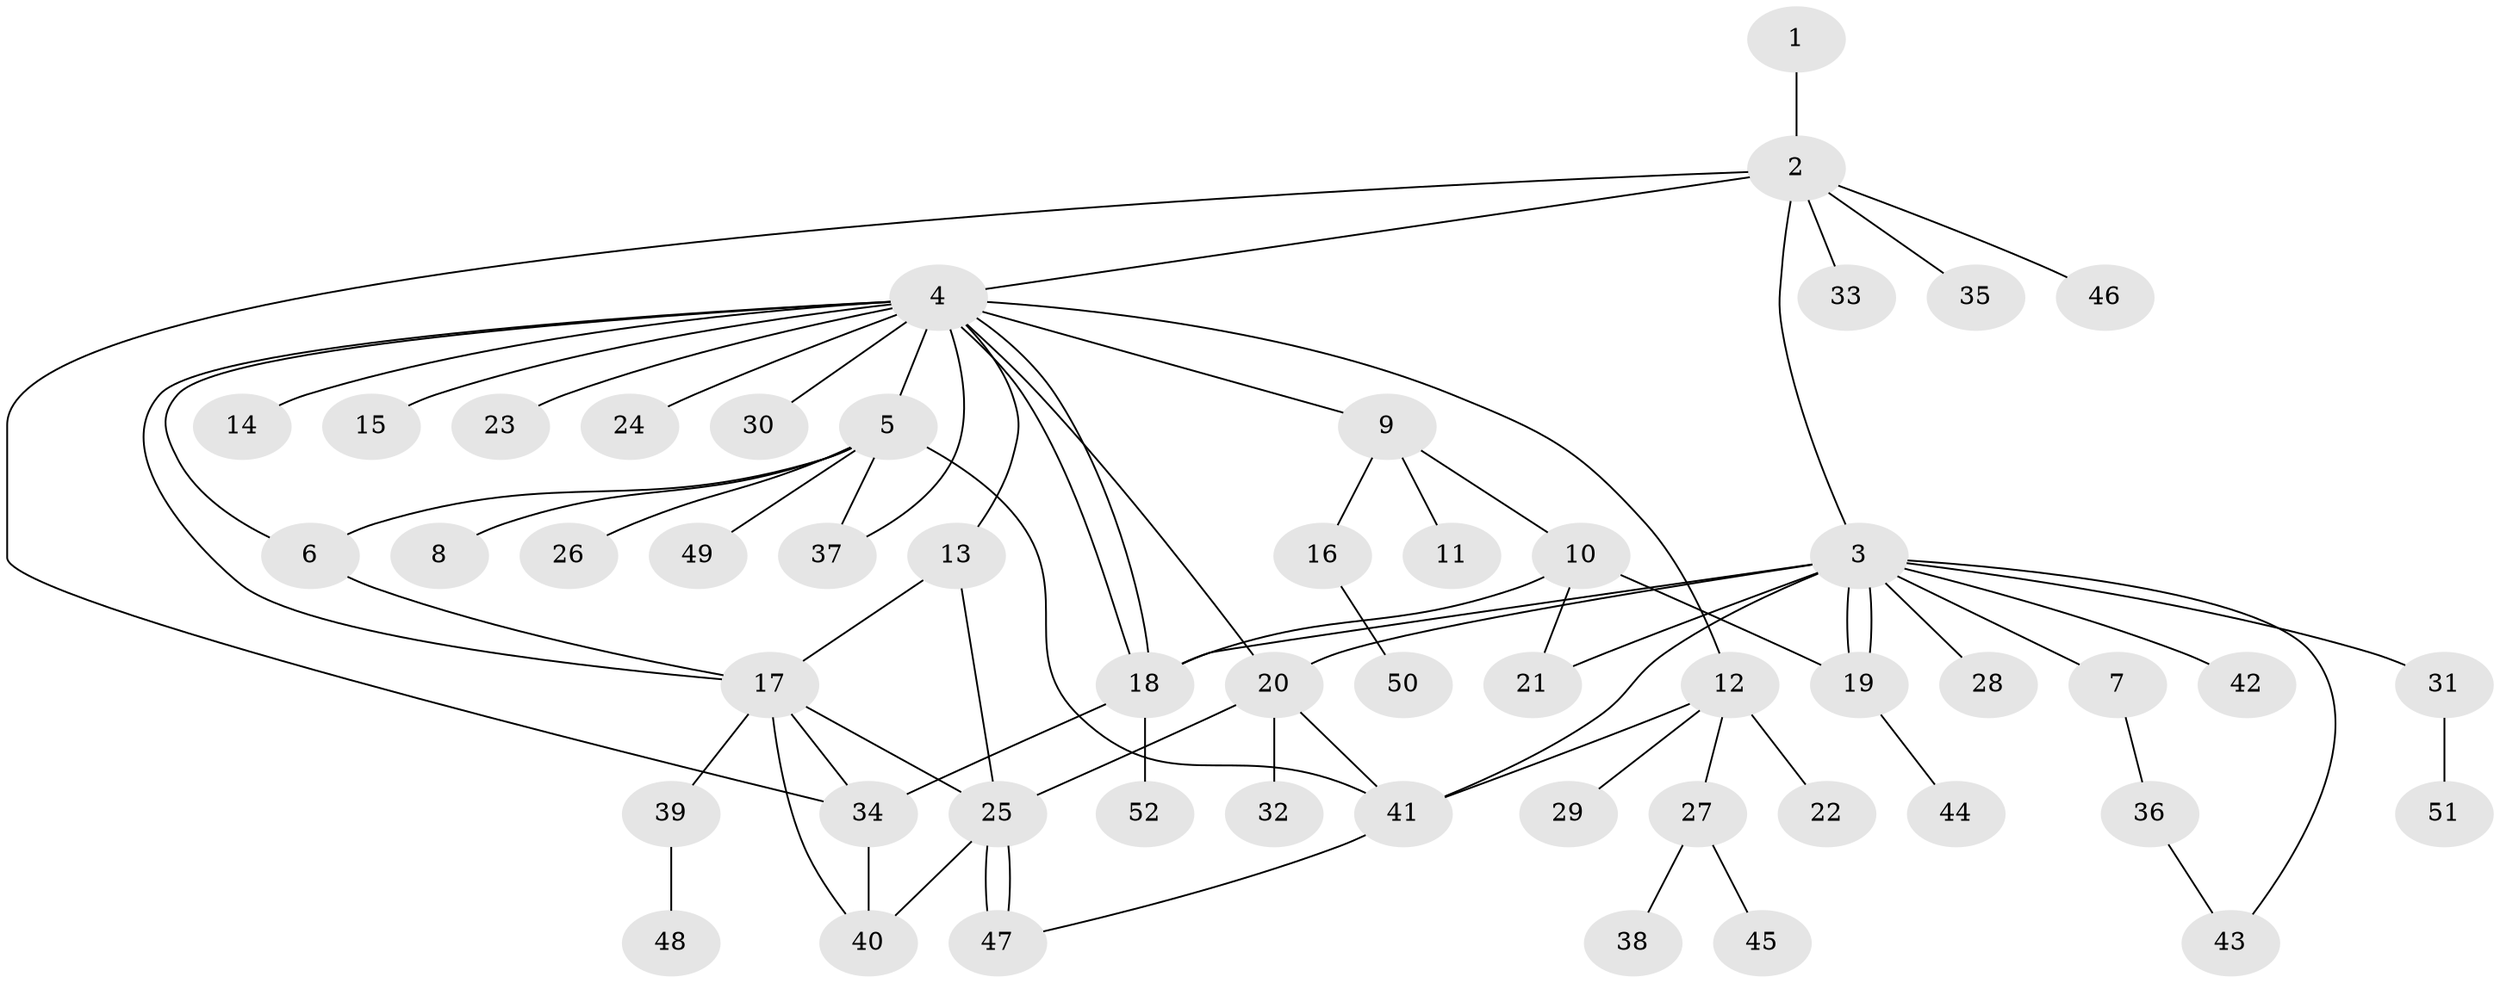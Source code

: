 // Generated by graph-tools (version 1.1) at 2025/01/03/09/25 03:01:48]
// undirected, 52 vertices, 74 edges
graph export_dot {
graph [start="1"]
  node [color=gray90,style=filled];
  1;
  2;
  3;
  4;
  5;
  6;
  7;
  8;
  9;
  10;
  11;
  12;
  13;
  14;
  15;
  16;
  17;
  18;
  19;
  20;
  21;
  22;
  23;
  24;
  25;
  26;
  27;
  28;
  29;
  30;
  31;
  32;
  33;
  34;
  35;
  36;
  37;
  38;
  39;
  40;
  41;
  42;
  43;
  44;
  45;
  46;
  47;
  48;
  49;
  50;
  51;
  52;
  1 -- 2;
  2 -- 3;
  2 -- 4;
  2 -- 33;
  2 -- 34;
  2 -- 35;
  2 -- 46;
  3 -- 7;
  3 -- 18;
  3 -- 19;
  3 -- 19;
  3 -- 20;
  3 -- 21;
  3 -- 28;
  3 -- 31;
  3 -- 41;
  3 -- 42;
  3 -- 43;
  4 -- 5;
  4 -- 6;
  4 -- 9;
  4 -- 12;
  4 -- 13;
  4 -- 14;
  4 -- 15;
  4 -- 17;
  4 -- 18;
  4 -- 18;
  4 -- 20;
  4 -- 23;
  4 -- 24;
  4 -- 30;
  4 -- 37;
  5 -- 6;
  5 -- 8;
  5 -- 26;
  5 -- 37;
  5 -- 41;
  5 -- 49;
  6 -- 17;
  7 -- 36;
  9 -- 10;
  9 -- 11;
  9 -- 16;
  10 -- 18;
  10 -- 19;
  10 -- 21;
  12 -- 22;
  12 -- 27;
  12 -- 29;
  12 -- 41;
  13 -- 17;
  13 -- 25;
  16 -- 50;
  17 -- 25;
  17 -- 34;
  17 -- 39;
  17 -- 40;
  18 -- 34;
  18 -- 52;
  19 -- 44;
  20 -- 25;
  20 -- 32;
  20 -- 41;
  25 -- 40;
  25 -- 47;
  25 -- 47;
  27 -- 38;
  27 -- 45;
  31 -- 51;
  34 -- 40;
  36 -- 43;
  39 -- 48;
  41 -- 47;
}
